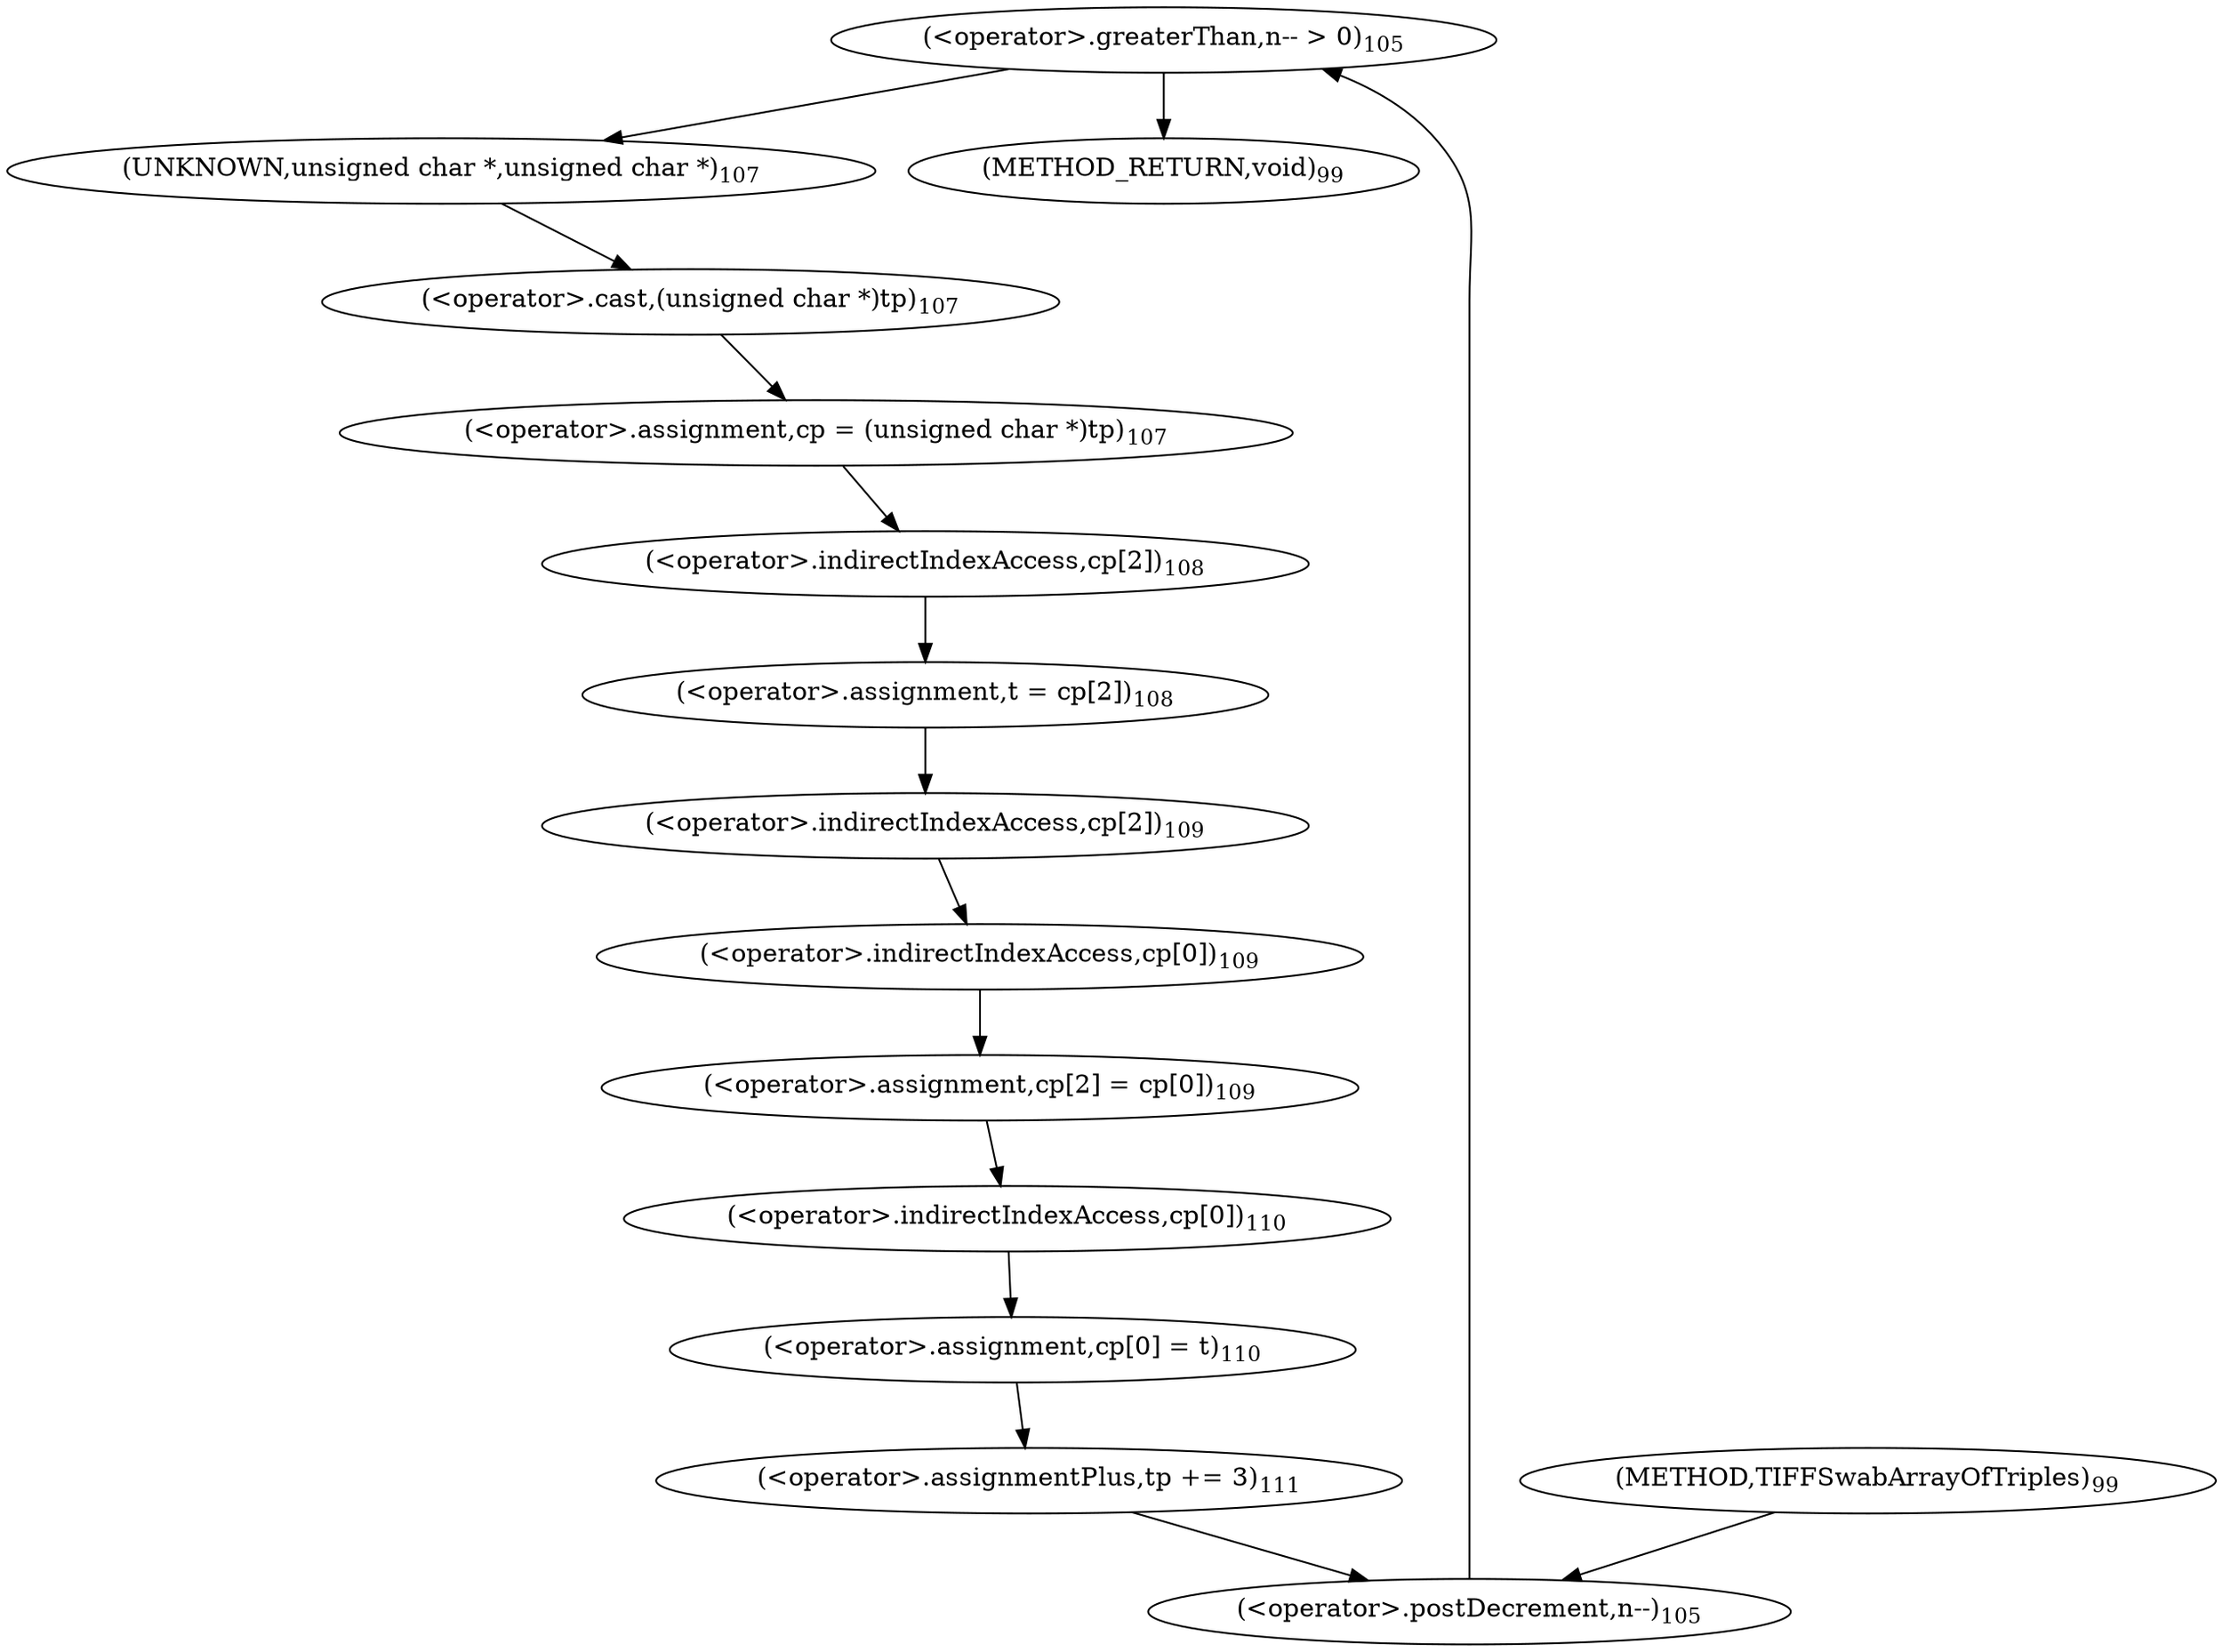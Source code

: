 digraph "TIFFSwabArrayOfTriples" {  
"34498" [label = <(&lt;operator&gt;.greaterThan,n-- &gt; 0)<SUB>105</SUB>> ]
"34499" [label = <(&lt;operator&gt;.postDecrement,n--)<SUB>105</SUB>> ]
"34503" [label = <(&lt;operator&gt;.assignment,cp = (unsigned char *)tp)<SUB>107</SUB>> ]
"34508" [label = <(&lt;operator&gt;.assignment,t = cp[2])<SUB>108</SUB>> ]
"34513" [label = <(&lt;operator&gt;.assignment,cp[2] = cp[0])<SUB>109</SUB>> ]
"34520" [label = <(&lt;operator&gt;.assignment,cp[0] = t)<SUB>110</SUB>> ]
"34525" [label = <(&lt;operator&gt;.assignmentPlus,tp += 3)<SUB>111</SUB>> ]
"34505" [label = <(&lt;operator&gt;.cast,(unsigned char *)tp)<SUB>107</SUB>> ]
"34510" [label = <(&lt;operator&gt;.indirectIndexAccess,cp[2])<SUB>108</SUB>> ]
"34514" [label = <(&lt;operator&gt;.indirectIndexAccess,cp[2])<SUB>109</SUB>> ]
"34517" [label = <(&lt;operator&gt;.indirectIndexAccess,cp[0])<SUB>109</SUB>> ]
"34521" [label = <(&lt;operator&gt;.indirectIndexAccess,cp[0])<SUB>110</SUB>> ]
"34506" [label = <(UNKNOWN,unsigned char *,unsigned char *)<SUB>107</SUB>> ]
"34491" [label = <(METHOD,TIFFSwabArrayOfTriples)<SUB>99</SUB>> ]
"34528" [label = <(METHOD_RETURN,void)<SUB>99</SUB>> ]
  "34498" -> "34528" 
  "34498" -> "34506" 
  "34499" -> "34498" 
  "34503" -> "34510" 
  "34508" -> "34514" 
  "34513" -> "34521" 
  "34520" -> "34525" 
  "34525" -> "34499" 
  "34505" -> "34503" 
  "34510" -> "34508" 
  "34514" -> "34517" 
  "34517" -> "34513" 
  "34521" -> "34520" 
  "34506" -> "34505" 
  "34491" -> "34499" 
}
